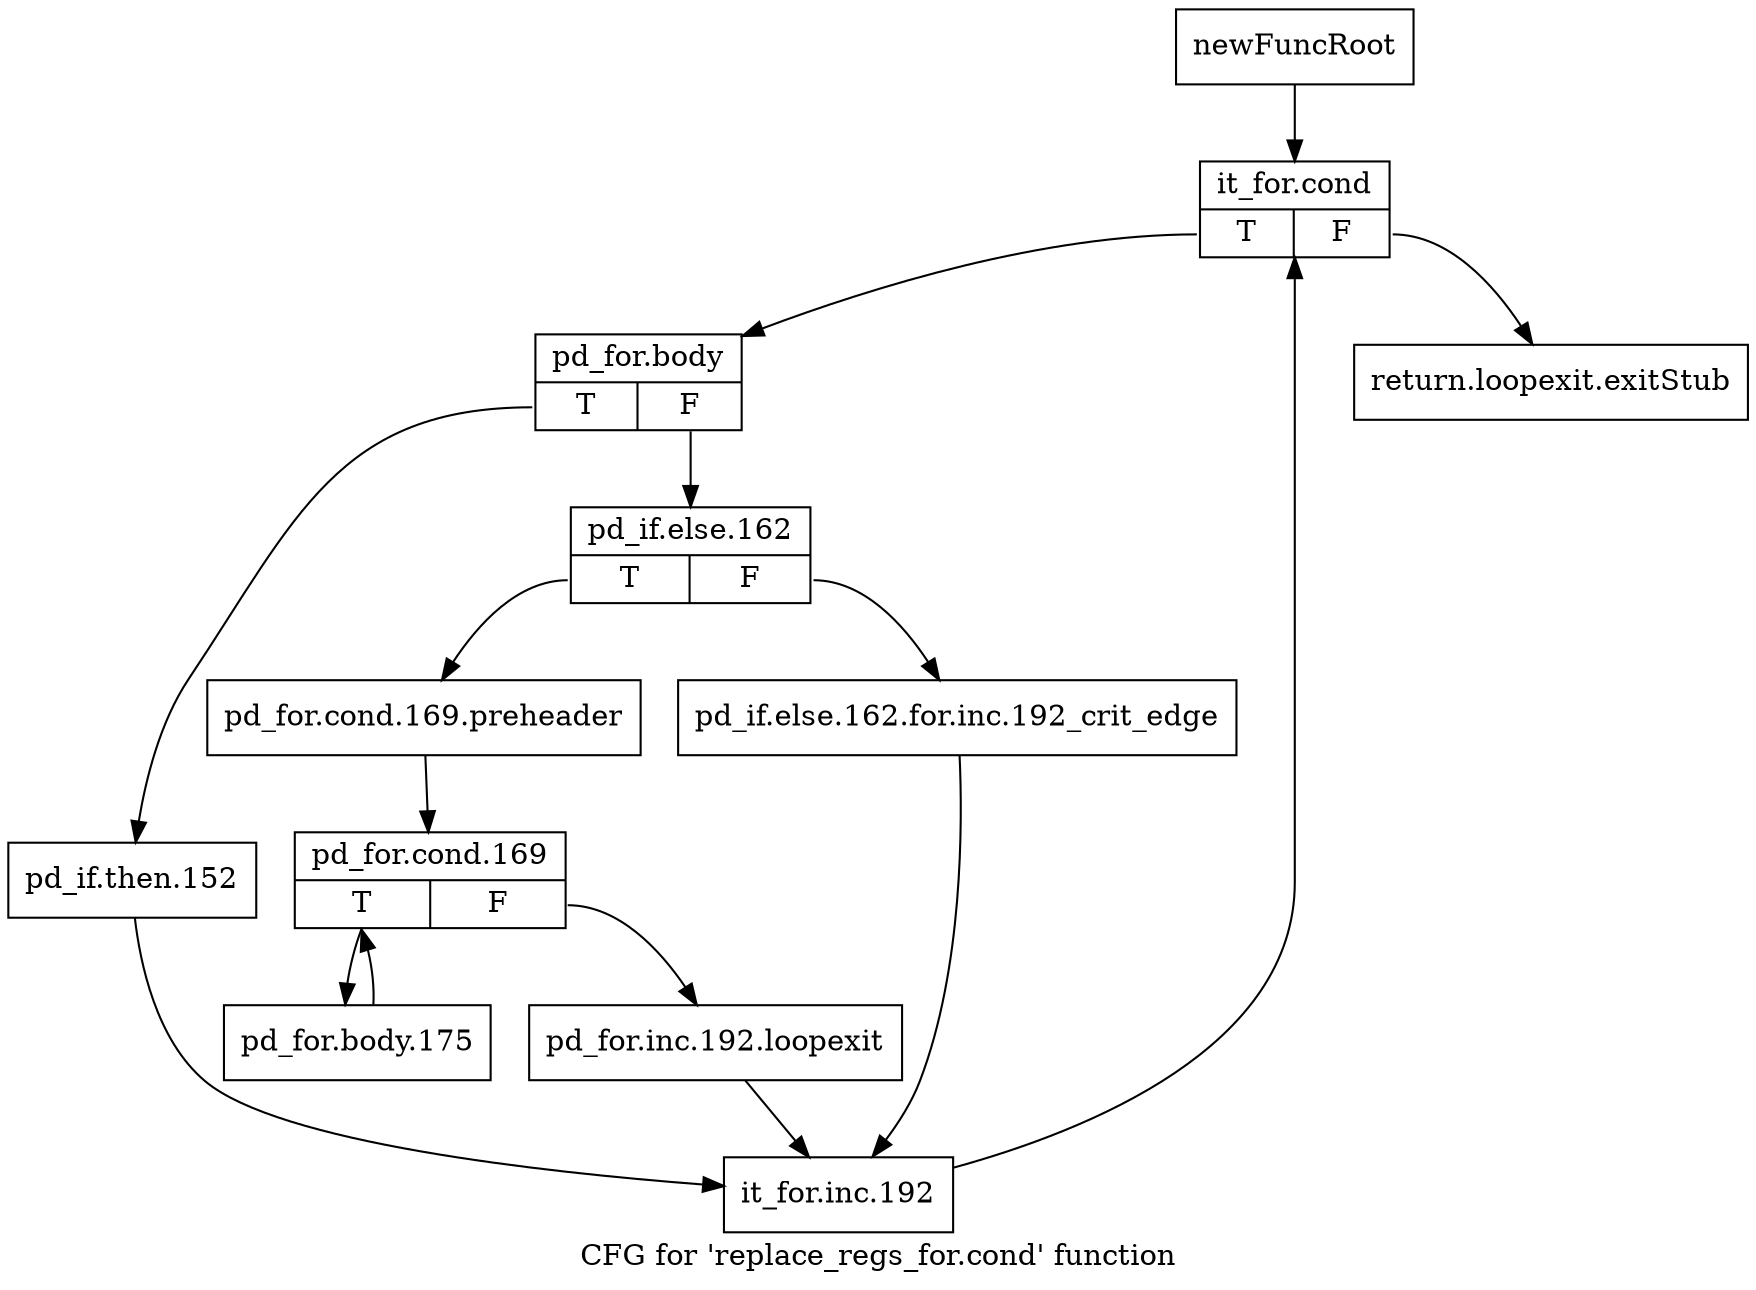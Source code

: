 digraph "CFG for 'replace_regs_for.cond' function" {
	label="CFG for 'replace_regs_for.cond' function";

	Node0xc119fa0 [shape=record,label="{newFuncRoot}"];
	Node0xc119fa0 -> Node0xc11a040;
	Node0xc119ff0 [shape=record,label="{return.loopexit.exitStub}"];
	Node0xc11a040 [shape=record,label="{it_for.cond|{<s0>T|<s1>F}}"];
	Node0xc11a040:s0 -> Node0xc11a090;
	Node0xc11a040:s1 -> Node0xc119ff0;
	Node0xc11a090 [shape=record,label="{pd_for.body|{<s0>T|<s1>F}}"];
	Node0xc11a090:s0 -> Node0xc11a2c0;
	Node0xc11a090:s1 -> Node0xc11a0e0;
	Node0xc11a0e0 [shape=record,label="{pd_if.else.162|{<s0>T|<s1>F}}"];
	Node0xc11a0e0:s0 -> Node0xc11a180;
	Node0xc11a0e0:s1 -> Node0xc11a130;
	Node0xc11a130 [shape=record,label="{pd_if.else.162.for.inc.192_crit_edge}"];
	Node0xc11a130 -> Node0xc11a310;
	Node0xc11a180 [shape=record,label="{pd_for.cond.169.preheader}"];
	Node0xc11a180 -> Node0xc11a1d0;
	Node0xc11a1d0 [shape=record,label="{pd_for.cond.169|{<s0>T|<s1>F}}"];
	Node0xc11a1d0:s0 -> Node0xc11a270;
	Node0xc11a1d0:s1 -> Node0xc11a220;
	Node0xc11a220 [shape=record,label="{pd_for.inc.192.loopexit}"];
	Node0xc11a220 -> Node0xc11a310;
	Node0xc11a270 [shape=record,label="{pd_for.body.175}"];
	Node0xc11a270 -> Node0xc11a1d0;
	Node0xc11a2c0 [shape=record,label="{pd_if.then.152}"];
	Node0xc11a2c0 -> Node0xc11a310;
	Node0xc11a310 [shape=record,label="{it_for.inc.192}"];
	Node0xc11a310 -> Node0xc11a040;
}
